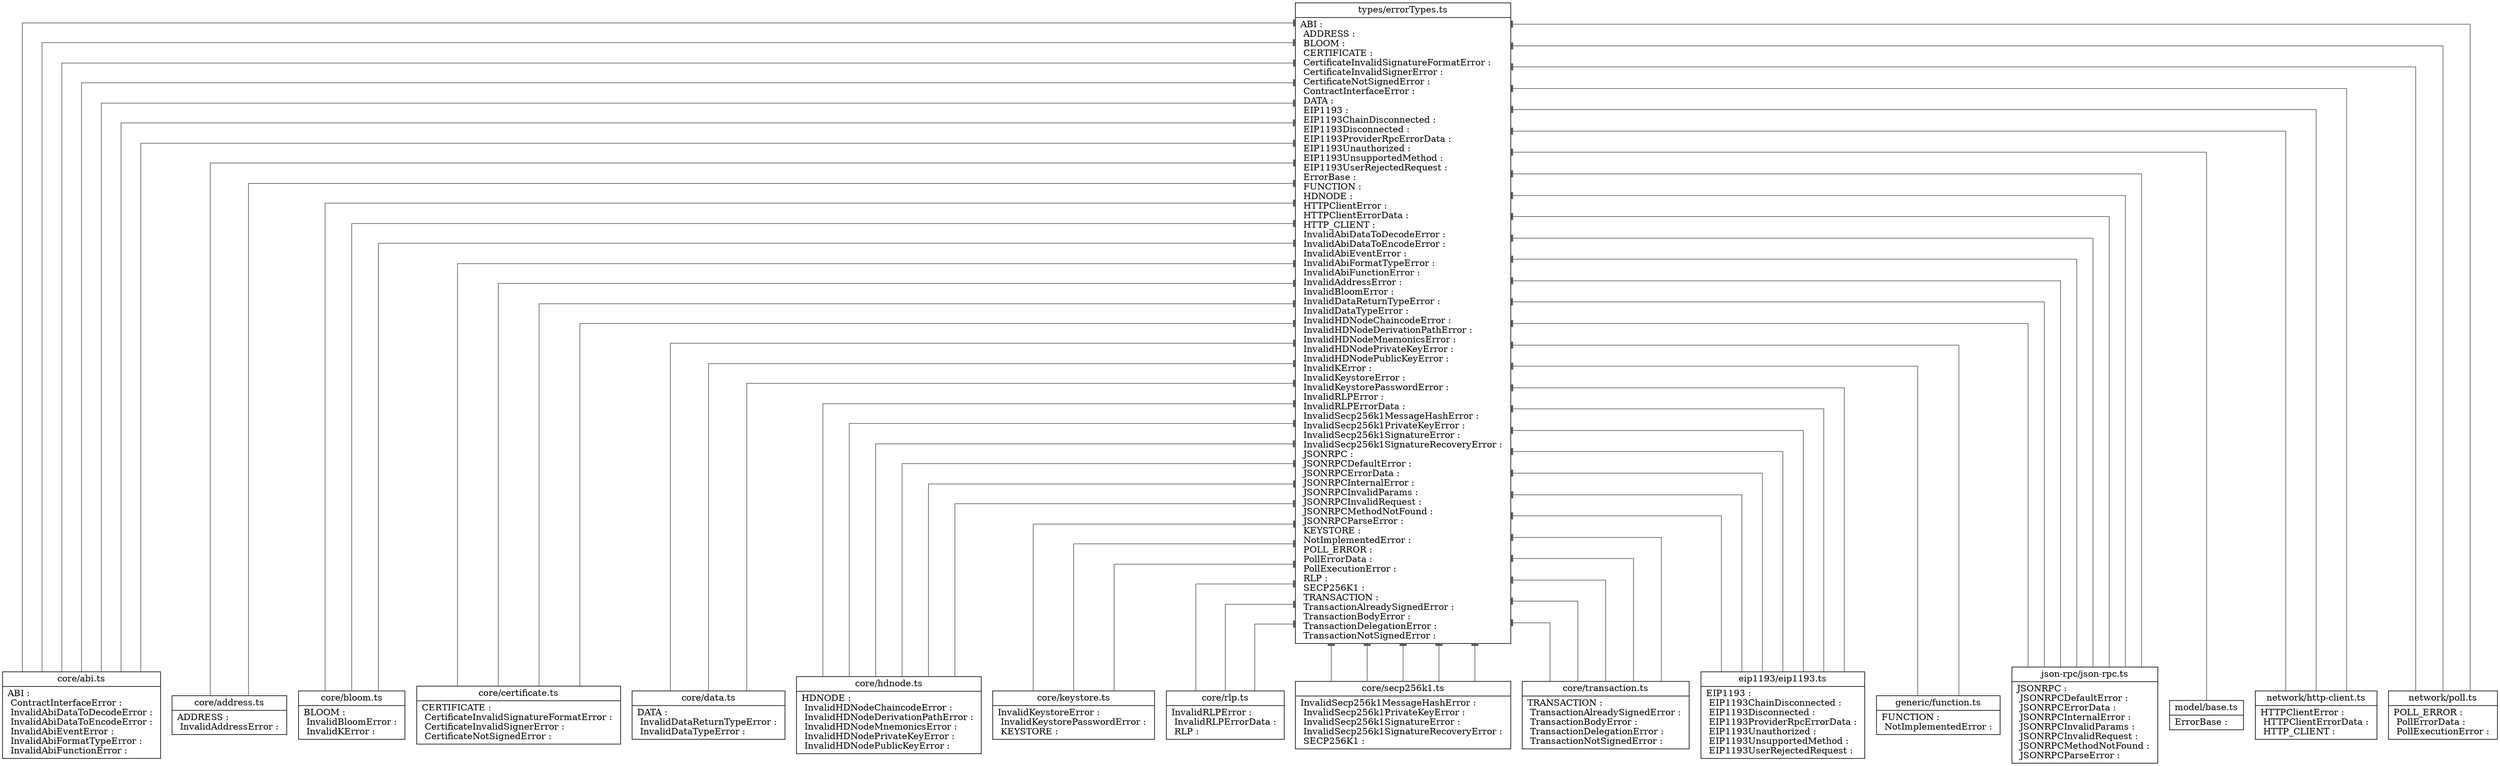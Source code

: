 digraph "types" {

splines  = ortho;
fontname = "Inconsolata";

node [colorscheme = ylgnbu4];
edge [colorscheme = dark28, dir = both];

"core/abi.ts"            [shape = record, label = "{ core/abi.ts |  ABI : \l  ContractInterfaceError : \l  InvalidAbiDataToDecodeError : \l  InvalidAbiDataToEncodeError : \l  InvalidAbiEventError : \l  InvalidAbiFormatTypeError : \l  InvalidAbiFunctionError : \l }"];
"core/address.ts"        [shape = record, label = "{ core/address.ts |  ADDRESS : \l  InvalidAddressError : \l }"];
"core/bloom.ts"          [shape = record, label = "{ core/bloom.ts |  BLOOM : \l  InvalidBloomError : \l  InvalidKError : \l }"];
"core/certificate.ts"    [shape = record, label = "{ core/certificate.ts |  CERTIFICATE : \l  CertificateInvalidSignatureFormatError : \l  CertificateInvalidSignerError : \l  CertificateNotSignedError : \l }"];
"core/data.ts"           [shape = record, label = "{ core/data.ts |  DATA : \l  InvalidDataReturnTypeError : \l  InvalidDataTypeError : \l }"];
"core/hdnode.ts"         [shape = record, label = "{ core/hdnode.ts |  HDNODE : \l  InvalidHDNodeChaincodeError : \l  InvalidHDNodeDerivationPathError : \l  InvalidHDNodeMnemonicsError : \l  InvalidHDNodePrivateKeyError : \l  InvalidHDNodePublicKeyError : \l }"];
"core/keystore.ts"       [shape = record, label = "{ core/keystore.ts |  InvalidKeystoreError : \l  InvalidKeystorePasswordError : \l  KEYSTORE : \l }"];
"core/rlp.ts"            [shape = record, label = "{ core/rlp.ts |  InvalidRLPError : \l  InvalidRLPErrorData : \l  RLP : \l }"];
"core/secp256k1.ts"      [shape = record, label = "{ core/secp256k1.ts |  InvalidSecp256k1MessageHashError : \l  InvalidSecp256k1PrivateKeyError : \l  InvalidSecp256k1SignatureError : \l  InvalidSecp256k1SignatureRecoveryError : \l  SECP256K1 : \l }"];
"core/transaction.ts"    [shape = record, label = "{ core/transaction.ts |  TRANSACTION : \l  TransactionAlreadySignedError : \l  TransactionBodyError : \l  TransactionDelegationError : \l  TransactionNotSignedError : \l }"];
"eip1193/eip1193.ts"     [shape = record, label = "{ eip1193/eip1193.ts |  EIP1193 : \l  EIP1193ChainDisconnected : \l  EIP1193Disconnected : \l  EIP1193ProviderRpcErrorData : \l  EIP1193Unauthorized : \l  EIP1193UnsupportedMethod : \l  EIP1193UserRejectedRequest : \l }"];
"generic/function.ts"    [shape = record, label = "{ generic/function.ts |  FUNCTION : \l  NotImplementedError : \l }"];
"json-rpc/json-rpc.ts"   [shape = record, label = "{ json-rpc/json-rpc.ts |  JSONRPC : \l  JSONRPCDefaultError : \l  JSONRPCErrorData : \l  JSONRPCInternalError : \l  JSONRPCInvalidParams : \l  JSONRPCInvalidRequest : \l  JSONRPCMethodNotFound : \l  JSONRPCParseError : \l }"];
"model/base.ts"          [shape = record, label = "{ model/base.ts |  ErrorBase : \l }"];
"network/http-client.ts" [shape = record, label = "{ network/http-client.ts |  HTTPClientError : \l  HTTPClientErrorData : \l  HTTP_CLIENT : \l }"];
"network/poll.ts"        [shape = record, label = "{ network/poll.ts |  POLL_ERROR : \l  PollErrorData : \l  PollExecutionError : \l }"];
"types/errorTypes.ts"    [shape = record, label = "{ types/errorTypes.ts |  ABI : \l  ADDRESS : \l  BLOOM : \l  CERTIFICATE : \l  CertificateInvalidSignatureFormatError : \l  CertificateInvalidSignerError : \l  CertificateNotSignedError : \l  ContractInterfaceError : \l  DATA : \l  EIP1193 : \l  EIP1193ChainDisconnected : \l  EIP1193Disconnected : \l  EIP1193ProviderRpcErrorData : \l  EIP1193Unauthorized : \l  EIP1193UnsupportedMethod : \l  EIP1193UserRejectedRequest : \l  ErrorBase : \l  FUNCTION : \l  HDNODE : \l  HTTPClientError : \l  HTTPClientErrorData : \l  HTTP_CLIENT : \l  InvalidAbiDataToDecodeError : \l  InvalidAbiDataToEncodeError : \l  InvalidAbiEventError : \l  InvalidAbiFormatTypeError : \l  InvalidAbiFunctionError : \l  InvalidAddressError : \l  InvalidBloomError : \l  InvalidDataReturnTypeError : \l  InvalidDataTypeError : \l  InvalidHDNodeChaincodeError : \l  InvalidHDNodeDerivationPathError : \l  InvalidHDNodeMnemonicsError : \l  InvalidHDNodePrivateKeyError : \l  InvalidHDNodePublicKeyError : \l  InvalidKError : \l  InvalidKeystoreError : \l  InvalidKeystorePasswordError : \l  InvalidRLPError : \l  InvalidRLPErrorData : \l  InvalidSecp256k1MessageHashError : \l  InvalidSecp256k1PrivateKeyError : \l  InvalidSecp256k1SignatureError : \l  InvalidSecp256k1SignatureRecoveryError : \l  JSONRPC : \l  JSONRPCDefaultError : \l  JSONRPCErrorData : \l  JSONRPCInternalError : \l  JSONRPCInvalidParams : \l  JSONRPCInvalidRequest : \l  JSONRPCMethodNotFound : \l  JSONRPCParseError : \l  KEYSTORE : \l  NotImplementedError : \l  POLL_ERROR : \l  PollErrorData : \l  PollExecutionError : \l  RLP : \l  SECP256K1 : \l  TRANSACTION : \l  TransactionAlreadySignedError : \l  TransactionBodyError : \l  TransactionDelegationError : \l  TransactionNotSignedError : \l }"];

"types/errorTypes.ts"    -> "core/abi.ts"            [color = "#595959", style = solid , arrowtail = tee     , arrowhead = none    , taillabel = "", label = "", headlabel = ""];
"types/errorTypes.ts"    -> "core/abi.ts"            [color = "#595959", style = solid , arrowtail = tee     , arrowhead = none    , taillabel = "", label = "", headlabel = ""];
"types/errorTypes.ts"    -> "core/abi.ts"            [color = "#595959", style = solid , arrowtail = tee     , arrowhead = none    , taillabel = "", label = "", headlabel = ""];
"types/errorTypes.ts"    -> "core/abi.ts"            [color = "#595959", style = solid , arrowtail = tee     , arrowhead = none    , taillabel = "", label = "", headlabel = ""];
"types/errorTypes.ts"    -> "core/abi.ts"            [color = "#595959", style = solid , arrowtail = tee     , arrowhead = none    , taillabel = "", label = "", headlabel = ""];
"types/errorTypes.ts"    -> "core/abi.ts"            [color = "#595959", style = solid , arrowtail = tee     , arrowhead = none    , taillabel = "", label = "", headlabel = ""];
"types/errorTypes.ts"    -> "core/abi.ts"            [color = "#595959", style = solid , arrowtail = tee     , arrowhead = none    , taillabel = "", label = "", headlabel = ""];
"types/errorTypes.ts"    -> "core/address.ts"        [color = "#595959", style = solid , arrowtail = tee     , arrowhead = none    , taillabel = "", label = "", headlabel = ""];
"types/errorTypes.ts"    -> "core/address.ts"        [color = "#595959", style = solid , arrowtail = tee     , arrowhead = none    , taillabel = "", label = "", headlabel = ""];
"types/errorTypes.ts"    -> "core/bloom.ts"          [color = "#595959", style = solid , arrowtail = tee     , arrowhead = none    , taillabel = "", label = "", headlabel = ""];
"types/errorTypes.ts"    -> "core/bloom.ts"          [color = "#595959", style = solid , arrowtail = tee     , arrowhead = none    , taillabel = "", label = "", headlabel = ""];
"types/errorTypes.ts"    -> "core/bloom.ts"          [color = "#595959", style = solid , arrowtail = tee     , arrowhead = none    , taillabel = "", label = "", headlabel = ""];
"types/errorTypes.ts"    -> "core/certificate.ts"    [color = "#595959", style = solid , arrowtail = tee     , arrowhead = none    , taillabel = "", label = "", headlabel = ""];
"types/errorTypes.ts"    -> "core/certificate.ts"    [color = "#595959", style = solid , arrowtail = tee     , arrowhead = none    , taillabel = "", label = "", headlabel = ""];
"types/errorTypes.ts"    -> "core/certificate.ts"    [color = "#595959", style = solid , arrowtail = tee     , arrowhead = none    , taillabel = "", label = "", headlabel = ""];
"types/errorTypes.ts"    -> "core/certificate.ts"    [color = "#595959", style = solid , arrowtail = tee     , arrowhead = none    , taillabel = "", label = "", headlabel = ""];
"types/errorTypes.ts"    -> "core/data.ts"           [color = "#595959", style = solid , arrowtail = tee     , arrowhead = none    , taillabel = "", label = "", headlabel = ""];
"types/errorTypes.ts"    -> "core/data.ts"           [color = "#595959", style = solid , arrowtail = tee     , arrowhead = none    , taillabel = "", label = "", headlabel = ""];
"types/errorTypes.ts"    -> "core/data.ts"           [color = "#595959", style = solid , arrowtail = tee     , arrowhead = none    , taillabel = "", label = "", headlabel = ""];
"types/errorTypes.ts"    -> "core/hdnode.ts"         [color = "#595959", style = solid , arrowtail = tee     , arrowhead = none    , taillabel = "", label = "", headlabel = ""];
"types/errorTypes.ts"    -> "core/hdnode.ts"         [color = "#595959", style = solid , arrowtail = tee     , arrowhead = none    , taillabel = "", label = "", headlabel = ""];
"types/errorTypes.ts"    -> "core/hdnode.ts"         [color = "#595959", style = solid , arrowtail = tee     , arrowhead = none    , taillabel = "", label = "", headlabel = ""];
"types/errorTypes.ts"    -> "core/hdnode.ts"         [color = "#595959", style = solid , arrowtail = tee     , arrowhead = none    , taillabel = "", label = "", headlabel = ""];
"types/errorTypes.ts"    -> "core/hdnode.ts"         [color = "#595959", style = solid , arrowtail = tee     , arrowhead = none    , taillabel = "", label = "", headlabel = ""];
"types/errorTypes.ts"    -> "core/hdnode.ts"         [color = "#595959", style = solid , arrowtail = tee     , arrowhead = none    , taillabel = "", label = "", headlabel = ""];
"types/errorTypes.ts"    -> "core/keystore.ts"       [color = "#595959", style = solid , arrowtail = tee     , arrowhead = none    , taillabel = "", label = "", headlabel = ""];
"types/errorTypes.ts"    -> "core/keystore.ts"       [color = "#595959", style = solid , arrowtail = tee     , arrowhead = none    , taillabel = "", label = "", headlabel = ""];
"types/errorTypes.ts"    -> "core/keystore.ts"       [color = "#595959", style = solid , arrowtail = tee     , arrowhead = none    , taillabel = "", label = "", headlabel = ""];
"types/errorTypes.ts"    -> "core/rlp.ts"            [color = "#595959", style = solid , arrowtail = tee     , arrowhead = none    , taillabel = "", label = "", headlabel = ""];
"types/errorTypes.ts"    -> "core/rlp.ts"            [color = "#595959", style = solid , arrowtail = tee     , arrowhead = none    , taillabel = "", label = "", headlabel = ""];
"types/errorTypes.ts"    -> "core/rlp.ts"            [color = "#595959", style = solid , arrowtail = tee     , arrowhead = none    , taillabel = "", label = "", headlabel = ""];
"types/errorTypes.ts"    -> "core/secp256k1.ts"      [color = "#595959", style = solid , arrowtail = tee     , arrowhead = none    , taillabel = "", label = "", headlabel = ""];
"types/errorTypes.ts"    -> "core/secp256k1.ts"      [color = "#595959", style = solid , arrowtail = tee     , arrowhead = none    , taillabel = "", label = "", headlabel = ""];
"types/errorTypes.ts"    -> "core/secp256k1.ts"      [color = "#595959", style = solid , arrowtail = tee     , arrowhead = none    , taillabel = "", label = "", headlabel = ""];
"types/errorTypes.ts"    -> "core/secp256k1.ts"      [color = "#595959", style = solid , arrowtail = tee     , arrowhead = none    , taillabel = "", label = "", headlabel = ""];
"types/errorTypes.ts"    -> "core/secp256k1.ts"      [color = "#595959", style = solid , arrowtail = tee     , arrowhead = none    , taillabel = "", label = "", headlabel = ""];
"types/errorTypes.ts"    -> "core/transaction.ts"    [color = "#595959", style = solid , arrowtail = tee     , arrowhead = none    , taillabel = "", label = "", headlabel = ""];
"types/errorTypes.ts"    -> "core/transaction.ts"    [color = "#595959", style = solid , arrowtail = tee     , arrowhead = none    , taillabel = "", label = "", headlabel = ""];
"types/errorTypes.ts"    -> "core/transaction.ts"    [color = "#595959", style = solid , arrowtail = tee     , arrowhead = none    , taillabel = "", label = "", headlabel = ""];
"types/errorTypes.ts"    -> "core/transaction.ts"    [color = "#595959", style = solid , arrowtail = tee     , arrowhead = none    , taillabel = "", label = "", headlabel = ""];
"types/errorTypes.ts"    -> "core/transaction.ts"    [color = "#595959", style = solid , arrowtail = tee     , arrowhead = none    , taillabel = "", label = "", headlabel = ""];
"types/errorTypes.ts"    -> "eip1193/eip1193.ts"     [color = "#595959", style = solid , arrowtail = tee     , arrowhead = none    , taillabel = "", label = "", headlabel = ""];
"types/errorTypes.ts"    -> "eip1193/eip1193.ts"     [color = "#595959", style = solid , arrowtail = tee     , arrowhead = none    , taillabel = "", label = "", headlabel = ""];
"types/errorTypes.ts"    -> "eip1193/eip1193.ts"     [color = "#595959", style = solid , arrowtail = tee     , arrowhead = none    , taillabel = "", label = "", headlabel = ""];
"types/errorTypes.ts"    -> "eip1193/eip1193.ts"     [color = "#595959", style = solid , arrowtail = tee     , arrowhead = none    , taillabel = "", label = "", headlabel = ""];
"types/errorTypes.ts"    -> "eip1193/eip1193.ts"     [color = "#595959", style = solid , arrowtail = tee     , arrowhead = none    , taillabel = "", label = "", headlabel = ""];
"types/errorTypes.ts"    -> "eip1193/eip1193.ts"     [color = "#595959", style = solid , arrowtail = tee     , arrowhead = none    , taillabel = "", label = "", headlabel = ""];
"types/errorTypes.ts"    -> "eip1193/eip1193.ts"     [color = "#595959", style = solid , arrowtail = tee     , arrowhead = none    , taillabel = "", label = "", headlabel = ""];
"types/errorTypes.ts"    -> "generic/function.ts"    [color = "#595959", style = solid , arrowtail = tee     , arrowhead = none    , taillabel = "", label = "", headlabel = ""];
"types/errorTypes.ts"    -> "generic/function.ts"    [color = "#595959", style = solid , arrowtail = tee     , arrowhead = none    , taillabel = "", label = "", headlabel = ""];
"types/errorTypes.ts"    -> "json-rpc/json-rpc.ts"   [color = "#595959", style = solid , arrowtail = tee     , arrowhead = none    , taillabel = "", label = "", headlabel = ""];
"types/errorTypes.ts"    -> "json-rpc/json-rpc.ts"   [color = "#595959", style = solid , arrowtail = tee     , arrowhead = none    , taillabel = "", label = "", headlabel = ""];
"types/errorTypes.ts"    -> "json-rpc/json-rpc.ts"   [color = "#595959", style = solid , arrowtail = tee     , arrowhead = none    , taillabel = "", label = "", headlabel = ""];
"types/errorTypes.ts"    -> "json-rpc/json-rpc.ts"   [color = "#595959", style = solid , arrowtail = tee     , arrowhead = none    , taillabel = "", label = "", headlabel = ""];
"types/errorTypes.ts"    -> "json-rpc/json-rpc.ts"   [color = "#595959", style = solid , arrowtail = tee     , arrowhead = none    , taillabel = "", label = "", headlabel = ""];
"types/errorTypes.ts"    -> "json-rpc/json-rpc.ts"   [color = "#595959", style = solid , arrowtail = tee     , arrowhead = none    , taillabel = "", label = "", headlabel = ""];
"types/errorTypes.ts"    -> "json-rpc/json-rpc.ts"   [color = "#595959", style = solid , arrowtail = tee     , arrowhead = none    , taillabel = "", label = "", headlabel = ""];
"types/errorTypes.ts"    -> "json-rpc/json-rpc.ts"   [color = "#595959", style = solid , arrowtail = tee     , arrowhead = none    , taillabel = "", label = "", headlabel = ""];
"types/errorTypes.ts"    -> "model/base.ts"          [color = "#595959", style = solid , arrowtail = tee     , arrowhead = none    , taillabel = "", label = "", headlabel = ""];
"types/errorTypes.ts"    -> "network/http-client.ts" [color = "#595959", style = solid , arrowtail = tee     , arrowhead = none    , taillabel = "", label = "", headlabel = ""];
"types/errorTypes.ts"    -> "network/http-client.ts" [color = "#595959", style = solid , arrowtail = tee     , arrowhead = none    , taillabel = "", label = "", headlabel = ""];
"types/errorTypes.ts"    -> "network/http-client.ts" [color = "#595959", style = solid , arrowtail = tee     , arrowhead = none    , taillabel = "", label = "", headlabel = ""];
"types/errorTypes.ts"    -> "network/poll.ts"        [color = "#595959", style = solid , arrowtail = tee     , arrowhead = none    , taillabel = "", label = "", headlabel = ""];
"types/errorTypes.ts"    -> "network/poll.ts"        [color = "#595959", style = solid , arrowtail = tee     , arrowhead = none    , taillabel = "", label = "", headlabel = ""];
"types/errorTypes.ts"    -> "network/poll.ts"        [color = "#595959", style = solid , arrowtail = tee     , arrowhead = none    , taillabel = "", label = "", headlabel = ""];

}
